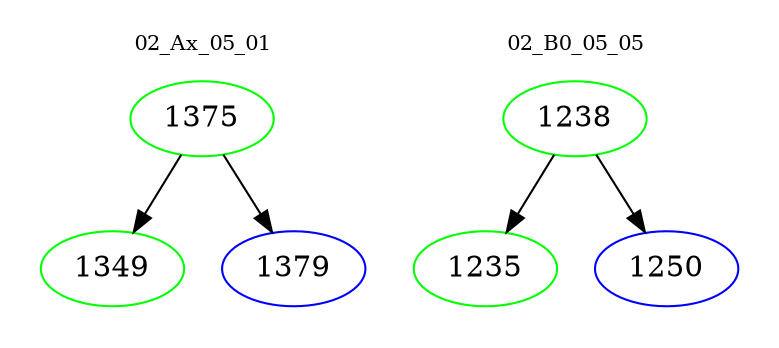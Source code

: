 digraph{
subgraph cluster_0 {
color = white
label = "02_Ax_05_01";
fontsize=10;
T0_1375 [label="1375", color="green"]
T0_1375 -> T0_1349 [color="black"]
T0_1349 [label="1349", color="green"]
T0_1375 -> T0_1379 [color="black"]
T0_1379 [label="1379", color="blue"]
}
subgraph cluster_1 {
color = white
label = "02_B0_05_05";
fontsize=10;
T1_1238 [label="1238", color="green"]
T1_1238 -> T1_1235 [color="black"]
T1_1235 [label="1235", color="green"]
T1_1238 -> T1_1250 [color="black"]
T1_1250 [label="1250", color="blue"]
}
}
